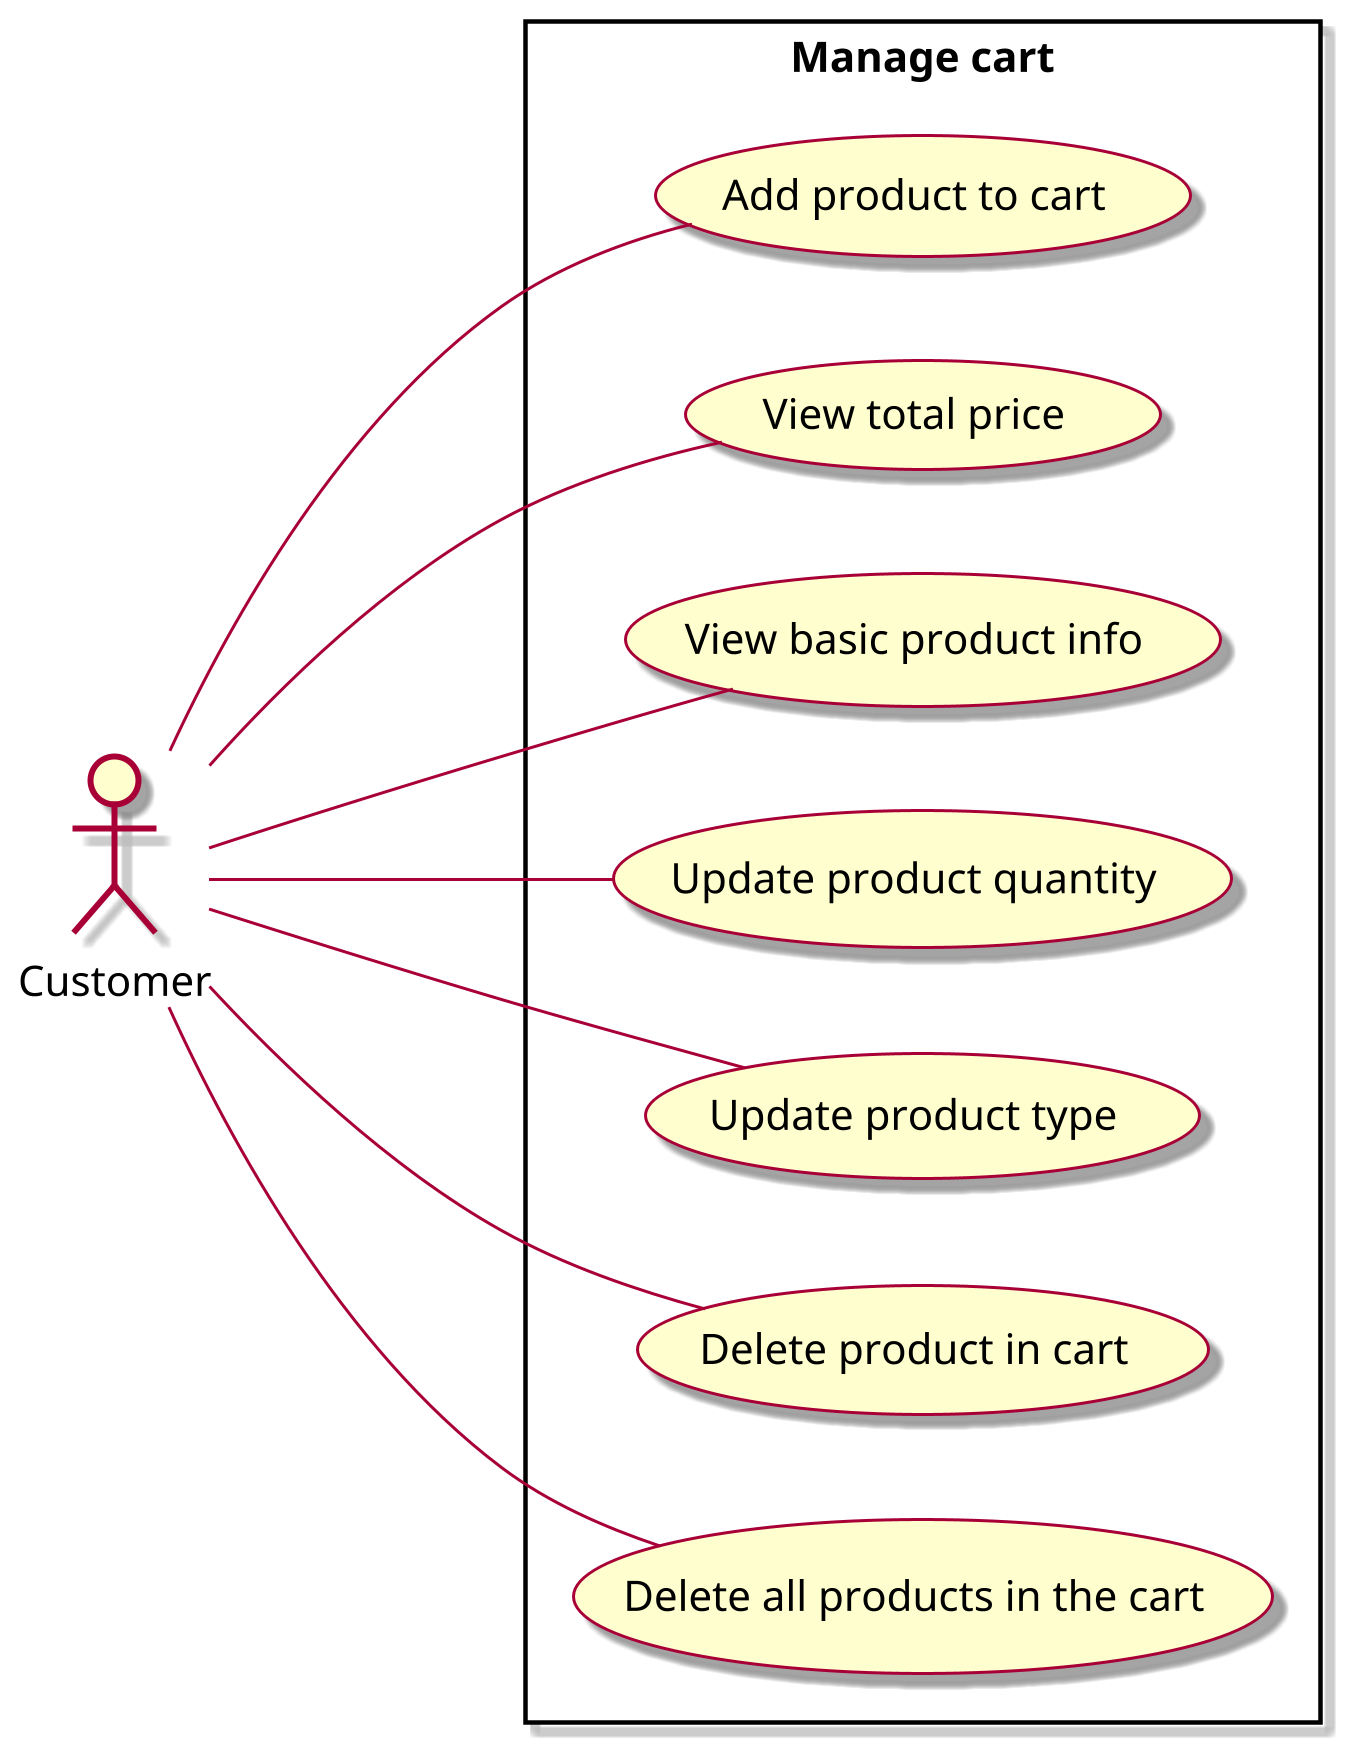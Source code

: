 @startuml ManageCart

left to right direction
scale 3
skin rose

actor Customer as customer

rectangle "Manage cart" {
    usecase (Add product to cart) as tspvgh
    usecase (View total price) as xtgt
    usecase (View basic product info) as xttcbcsp
    usecase (Update product quantity) as sslsp
    usecase (Update product type) as splhsp
    usecase (Delete product in cart) as xsptrgh
    usecase (Delete all products in the cart) as xttcsptrgh
}

customer --- tspvgh
customer --- xtgt
customer --- xttcbcsp
customer --- sslsp
customer --- splhsp
customer --- xsptrgh
customer --- xttcsptrgh

@enduml